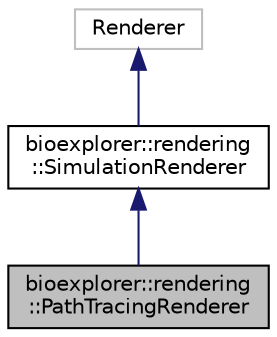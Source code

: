 digraph "bioexplorer::rendering::PathTracingRenderer"
{
 // LATEX_PDF_SIZE
  edge [fontname="Helvetica",fontsize="10",labelfontname="Helvetica",labelfontsize="10"];
  node [fontname="Helvetica",fontsize="10",shape=record];
  Node1 [label="bioexplorer::rendering\l::PathTracingRenderer",height=0.2,width=0.4,color="black", fillcolor="grey75", style="filled", fontcolor="black",tooltip="The PathTracingRenderer class is a renderer that processes the rendering of the 3D scene using the pa..."];
  Node2 -> Node1 [dir="back",color="midnightblue",fontsize="10",style="solid",fontname="Helvetica"];
  Node2 [label="bioexplorer::rendering\l::SimulationRenderer",height=0.2,width=0.4,color="black", fillcolor="white", style="filled",URL="$db/dfa/classbioexplorer_1_1rendering_1_1SimulationRenderer.html",tooltip=" "];
  Node3 -> Node2 [dir="back",color="midnightblue",fontsize="10",style="solid",fontname="Helvetica"];
  Node3 [label="Renderer",height=0.2,width=0.4,color="grey75", fillcolor="white", style="filled",tooltip=" "];
}

